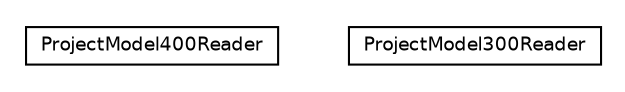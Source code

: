 #!/usr/local/bin/dot
#
# Class diagram 
# Generated by UmlGraph version 4.6 (http://www.spinellis.gr/sw/umlgraph)
#

digraph G {
	edge [fontname="Helvetica",fontsize=10,labelfontname="Helvetica",labelfontsize=10];
	node [fontname="Helvetica",fontsize=10,shape=plaintext];
	// org.apache.maven.archiva.repository.project.readers.ProjectModel400Reader
	c8771 [label=<<table border="0" cellborder="1" cellspacing="0" cellpadding="2" port="p" href="./ProjectModel400Reader.html">
		<tr><td><table border="0" cellspacing="0" cellpadding="1">
			<tr><td> ProjectModel400Reader </td></tr>
		</table></td></tr>
		</table>>, fontname="Helvetica", fontcolor="black", fontsize=9.0];
	// org.apache.maven.archiva.repository.project.readers.ProjectModel300Reader
	c8772 [label=<<table border="0" cellborder="1" cellspacing="0" cellpadding="2" port="p" href="./ProjectModel300Reader.html">
		<tr><td><table border="0" cellspacing="0" cellpadding="1">
			<tr><td> ProjectModel300Reader </td></tr>
		</table></td></tr>
		</table>>, fontname="Helvetica", fontcolor="black", fontsize=9.0];
}

